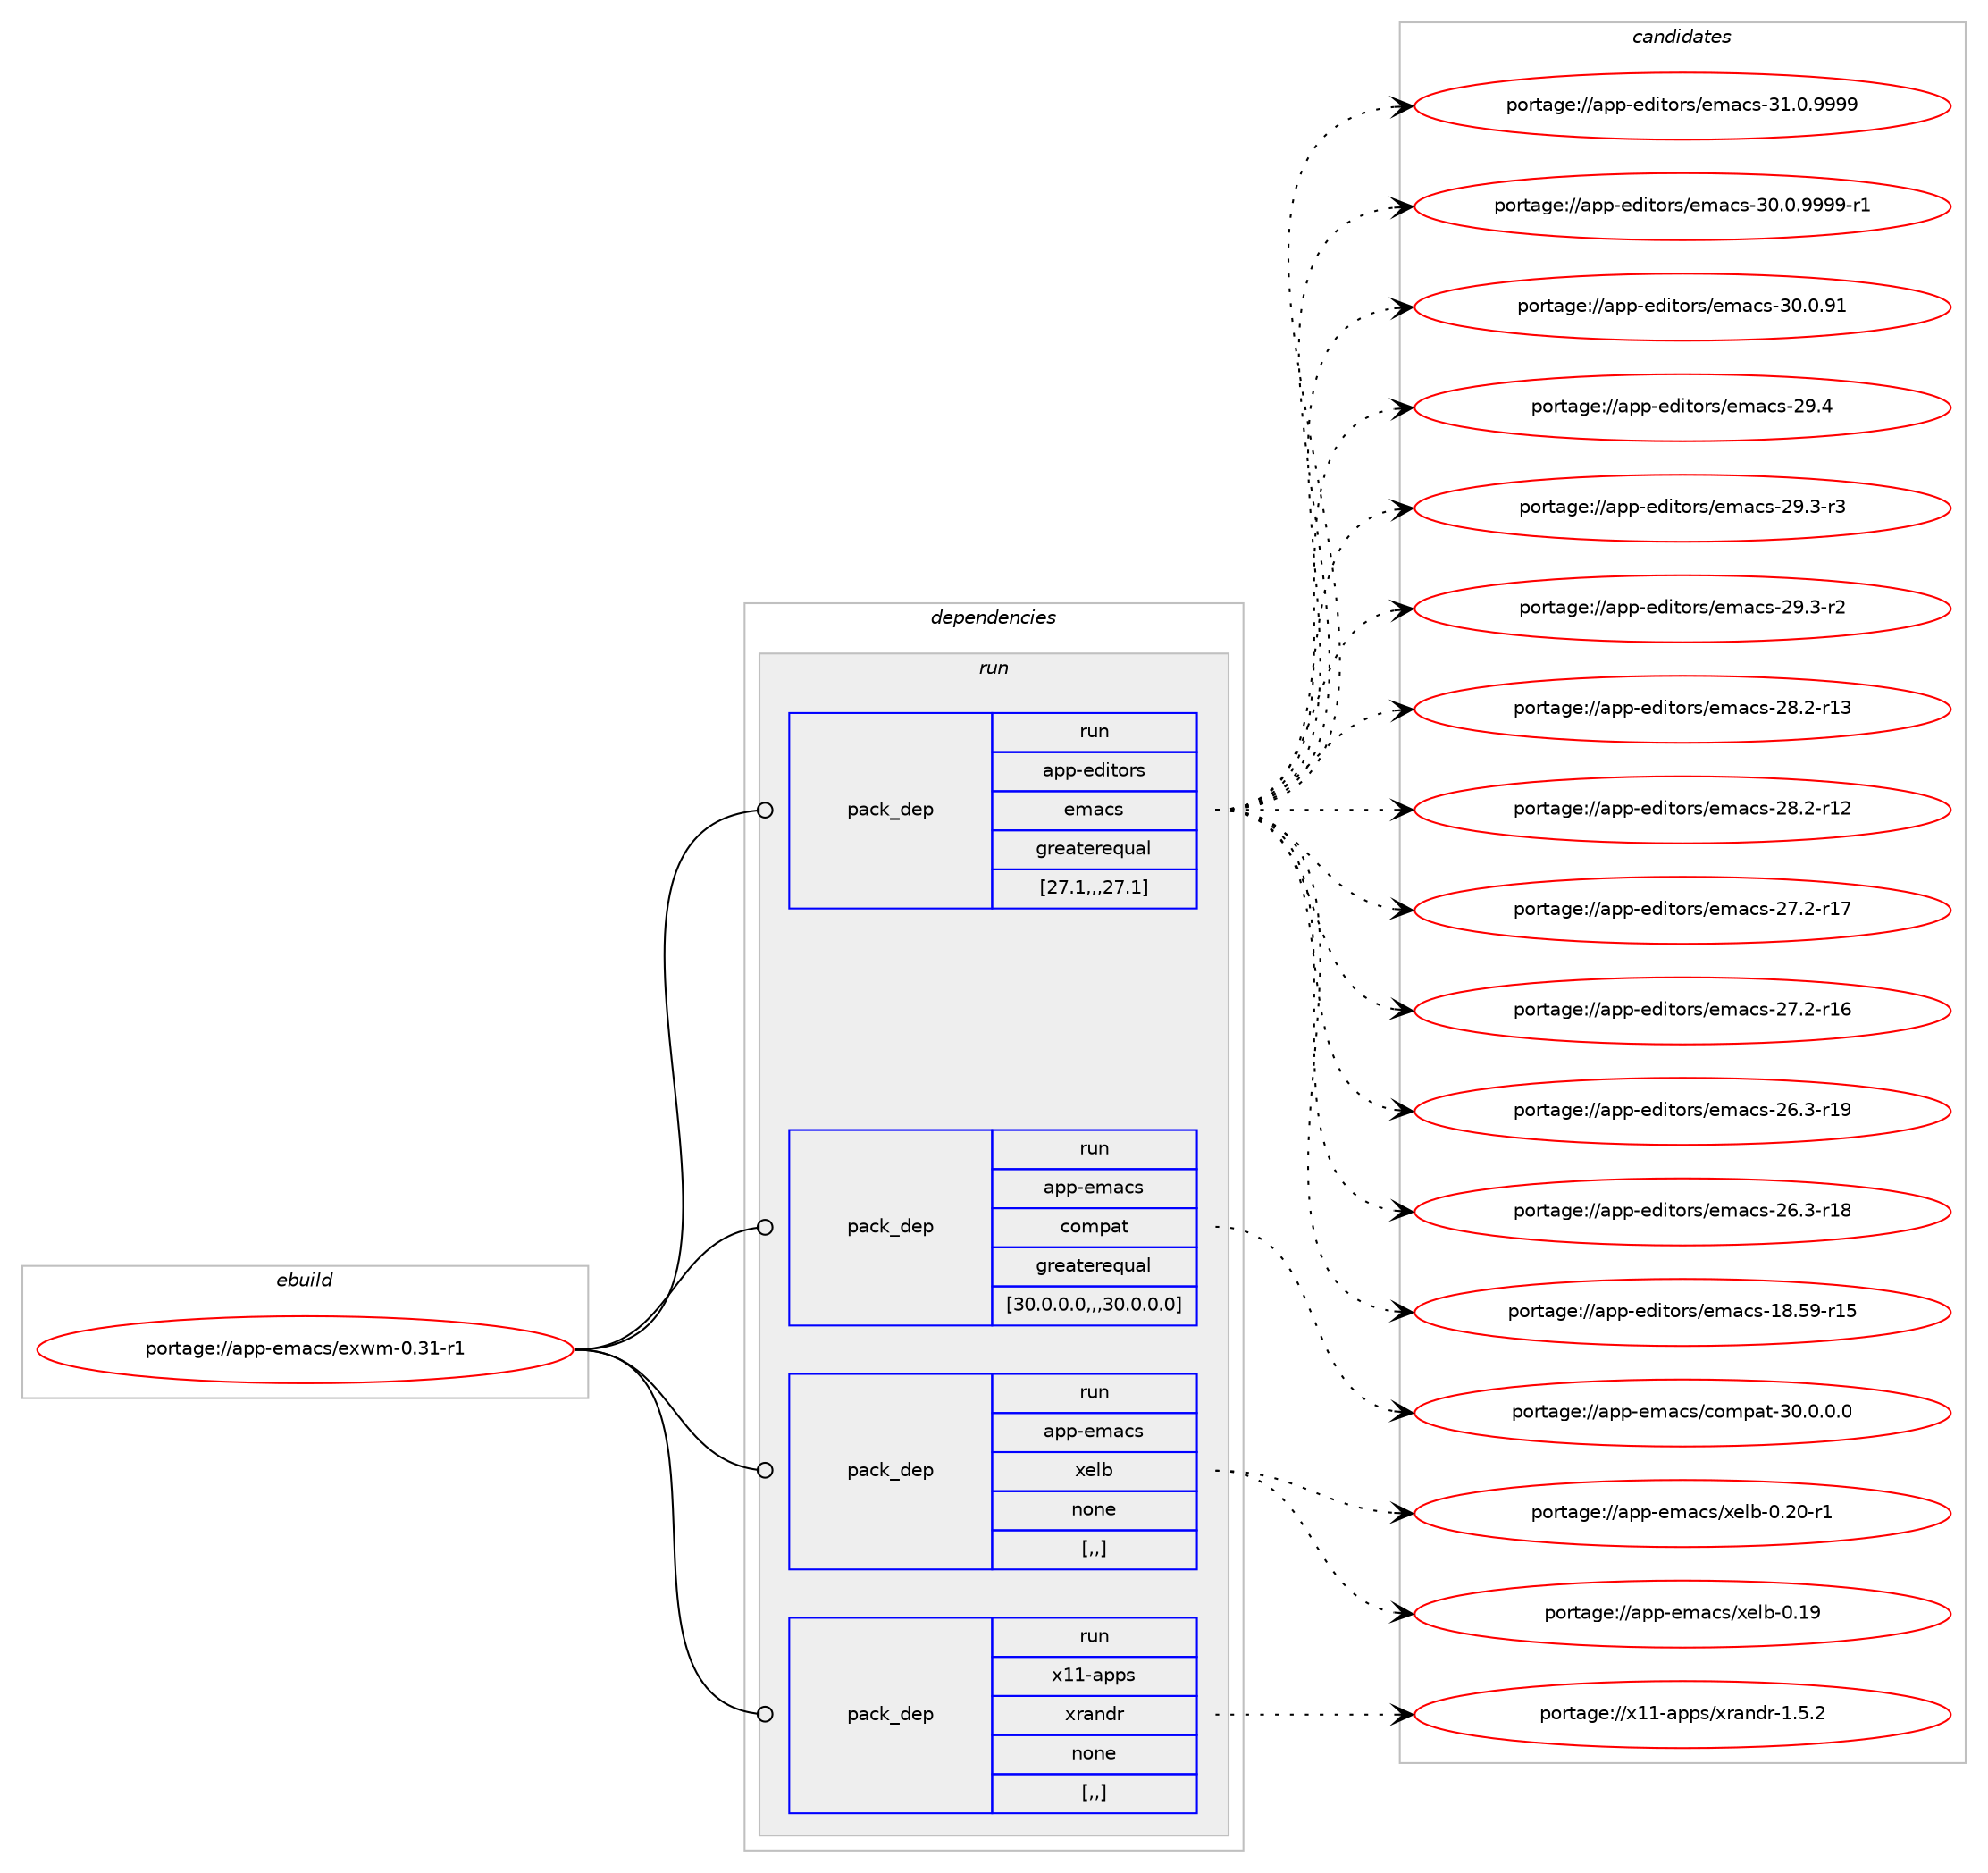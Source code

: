 digraph prolog {

# *************
# Graph options
# *************

newrank=true;
concentrate=true;
compound=true;
graph [rankdir=LR,fontname=Helvetica,fontsize=10,ranksep=1.5];#, ranksep=2.5, nodesep=0.2];
edge  [arrowhead=vee];
node  [fontname=Helvetica,fontsize=10];

# **********
# The ebuild
# **********

subgraph cluster_leftcol {
color=gray;
label=<<i>ebuild</i>>;
id [label="portage://app-emacs/exwm-0.31-r1", color=red, width=4, href="../app-emacs/exwm-0.31-r1.svg"];
}

# ****************
# The dependencies
# ****************

subgraph cluster_midcol {
color=gray;
label=<<i>dependencies</i>>;
subgraph cluster_compile {
fillcolor="#eeeeee";
style=filled;
label=<<i>compile</i>>;
}
subgraph cluster_compileandrun {
fillcolor="#eeeeee";
style=filled;
label=<<i>compile and run</i>>;
}
subgraph cluster_run {
fillcolor="#eeeeee";
style=filled;
label=<<i>run</i>>;
subgraph pack376670 {
dependency516529 [label=<<TABLE BORDER="0" CELLBORDER="1" CELLSPACING="0" CELLPADDING="4" WIDTH="220"><TR><TD ROWSPAN="6" CELLPADDING="30">pack_dep</TD></TR><TR><TD WIDTH="110">run</TD></TR><TR><TD>app-editors</TD></TR><TR><TD>emacs</TD></TR><TR><TD>greaterequal</TD></TR><TR><TD>[27.1,,,27.1]</TD></TR></TABLE>>, shape=none, color=blue];
}
id:e -> dependency516529:w [weight=20,style="solid",arrowhead="odot"];
subgraph pack376671 {
dependency516530 [label=<<TABLE BORDER="0" CELLBORDER="1" CELLSPACING="0" CELLPADDING="4" WIDTH="220"><TR><TD ROWSPAN="6" CELLPADDING="30">pack_dep</TD></TR><TR><TD WIDTH="110">run</TD></TR><TR><TD>app-emacs</TD></TR><TR><TD>compat</TD></TR><TR><TD>greaterequal</TD></TR><TR><TD>[30.0.0.0,,,30.0.0.0]</TD></TR></TABLE>>, shape=none, color=blue];
}
id:e -> dependency516530:w [weight=20,style="solid",arrowhead="odot"];
subgraph pack376672 {
dependency516531 [label=<<TABLE BORDER="0" CELLBORDER="1" CELLSPACING="0" CELLPADDING="4" WIDTH="220"><TR><TD ROWSPAN="6" CELLPADDING="30">pack_dep</TD></TR><TR><TD WIDTH="110">run</TD></TR><TR><TD>app-emacs</TD></TR><TR><TD>xelb</TD></TR><TR><TD>none</TD></TR><TR><TD>[,,]</TD></TR></TABLE>>, shape=none, color=blue];
}
id:e -> dependency516531:w [weight=20,style="solid",arrowhead="odot"];
subgraph pack376673 {
dependency516532 [label=<<TABLE BORDER="0" CELLBORDER="1" CELLSPACING="0" CELLPADDING="4" WIDTH="220"><TR><TD ROWSPAN="6" CELLPADDING="30">pack_dep</TD></TR><TR><TD WIDTH="110">run</TD></TR><TR><TD>x11-apps</TD></TR><TR><TD>xrandr</TD></TR><TR><TD>none</TD></TR><TR><TD>[,,]</TD></TR></TABLE>>, shape=none, color=blue];
}
id:e -> dependency516532:w [weight=20,style="solid",arrowhead="odot"];
}
}

# **************
# The candidates
# **************

subgraph cluster_choices {
rank=same;
color=gray;
label=<<i>candidates</i>>;

subgraph choice376670 {
color=black;
nodesep=1;
choice971121124510110010511611111411547101109979911545514946484657575757 [label="portage://app-editors/emacs-31.0.9999", color=red, width=4,href="../app-editors/emacs-31.0.9999.svg"];
choice9711211245101100105116111114115471011099799115455148464846575757574511449 [label="portage://app-editors/emacs-30.0.9999-r1", color=red, width=4,href="../app-editors/emacs-30.0.9999-r1.svg"];
choice97112112451011001051161111141154710110997991154551484648465749 [label="portage://app-editors/emacs-30.0.91", color=red, width=4,href="../app-editors/emacs-30.0.91.svg"];
choice97112112451011001051161111141154710110997991154550574652 [label="portage://app-editors/emacs-29.4", color=red, width=4,href="../app-editors/emacs-29.4.svg"];
choice971121124510110010511611111411547101109979911545505746514511451 [label="portage://app-editors/emacs-29.3-r3", color=red, width=4,href="../app-editors/emacs-29.3-r3.svg"];
choice971121124510110010511611111411547101109979911545505746514511450 [label="portage://app-editors/emacs-29.3-r2", color=red, width=4,href="../app-editors/emacs-29.3-r2.svg"];
choice97112112451011001051161111141154710110997991154550564650451144951 [label="portage://app-editors/emacs-28.2-r13", color=red, width=4,href="../app-editors/emacs-28.2-r13.svg"];
choice97112112451011001051161111141154710110997991154550564650451144950 [label="portage://app-editors/emacs-28.2-r12", color=red, width=4,href="../app-editors/emacs-28.2-r12.svg"];
choice97112112451011001051161111141154710110997991154550554650451144955 [label="portage://app-editors/emacs-27.2-r17", color=red, width=4,href="../app-editors/emacs-27.2-r17.svg"];
choice97112112451011001051161111141154710110997991154550554650451144954 [label="portage://app-editors/emacs-27.2-r16", color=red, width=4,href="../app-editors/emacs-27.2-r16.svg"];
choice97112112451011001051161111141154710110997991154550544651451144957 [label="portage://app-editors/emacs-26.3-r19", color=red, width=4,href="../app-editors/emacs-26.3-r19.svg"];
choice97112112451011001051161111141154710110997991154550544651451144956 [label="portage://app-editors/emacs-26.3-r18", color=red, width=4,href="../app-editors/emacs-26.3-r18.svg"];
choice9711211245101100105116111114115471011099799115454956465357451144953 [label="portage://app-editors/emacs-18.59-r15", color=red, width=4,href="../app-editors/emacs-18.59-r15.svg"];
dependency516529:e -> choice971121124510110010511611111411547101109979911545514946484657575757:w [style=dotted,weight="100"];
dependency516529:e -> choice9711211245101100105116111114115471011099799115455148464846575757574511449:w [style=dotted,weight="100"];
dependency516529:e -> choice97112112451011001051161111141154710110997991154551484648465749:w [style=dotted,weight="100"];
dependency516529:e -> choice97112112451011001051161111141154710110997991154550574652:w [style=dotted,weight="100"];
dependency516529:e -> choice971121124510110010511611111411547101109979911545505746514511451:w [style=dotted,weight="100"];
dependency516529:e -> choice971121124510110010511611111411547101109979911545505746514511450:w [style=dotted,weight="100"];
dependency516529:e -> choice97112112451011001051161111141154710110997991154550564650451144951:w [style=dotted,weight="100"];
dependency516529:e -> choice97112112451011001051161111141154710110997991154550564650451144950:w [style=dotted,weight="100"];
dependency516529:e -> choice97112112451011001051161111141154710110997991154550554650451144955:w [style=dotted,weight="100"];
dependency516529:e -> choice97112112451011001051161111141154710110997991154550554650451144954:w [style=dotted,weight="100"];
dependency516529:e -> choice97112112451011001051161111141154710110997991154550544651451144957:w [style=dotted,weight="100"];
dependency516529:e -> choice97112112451011001051161111141154710110997991154550544651451144956:w [style=dotted,weight="100"];
dependency516529:e -> choice9711211245101100105116111114115471011099799115454956465357451144953:w [style=dotted,weight="100"];
}
subgraph choice376671 {
color=black;
nodesep=1;
choice97112112451011099799115479911110911297116455148464846484648 [label="portage://app-emacs/compat-30.0.0.0", color=red, width=4,href="../app-emacs/compat-30.0.0.0.svg"];
dependency516530:e -> choice97112112451011099799115479911110911297116455148464846484648:w [style=dotted,weight="100"];
}
subgraph choice376672 {
color=black;
nodesep=1;
choice97112112451011099799115471201011089845484650484511449 [label="portage://app-emacs/xelb-0.20-r1", color=red, width=4,href="../app-emacs/xelb-0.20-r1.svg"];
choice9711211245101109979911547120101108984548464957 [label="portage://app-emacs/xelb-0.19", color=red, width=4,href="../app-emacs/xelb-0.19.svg"];
dependency516531:e -> choice97112112451011099799115471201011089845484650484511449:w [style=dotted,weight="100"];
dependency516531:e -> choice9711211245101109979911547120101108984548464957:w [style=dotted,weight="100"];
}
subgraph choice376673 {
color=black;
nodesep=1;
choice120494945971121121154712011497110100114454946534650 [label="portage://x11-apps/xrandr-1.5.2", color=red, width=4,href="../x11-apps/xrandr-1.5.2.svg"];
dependency516532:e -> choice120494945971121121154712011497110100114454946534650:w [style=dotted,weight="100"];
}
}

}

